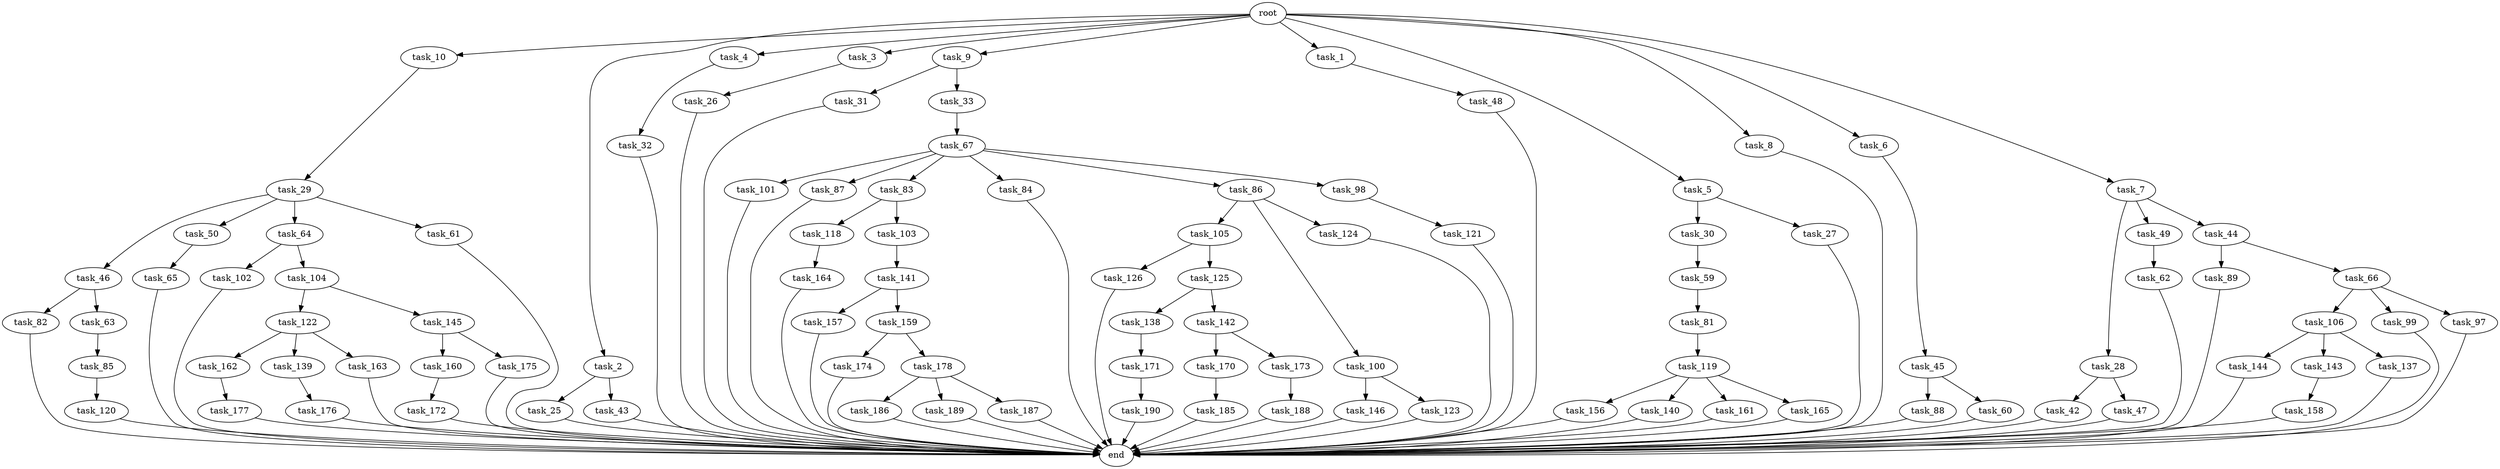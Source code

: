 digraph G {
  task_118 [size="841813590.016000"];
  task_102 [size="618475290.624000"];
  task_65 [size="429496729.600000"];
  task_176 [size="1099511627.776000"];
  task_156 [size="154618822.656000"];
  task_162 [size="68719476.736000"];
  task_158 [size="274877906.944000"];
  task_105 [size="429496729.600000"];
  task_119 [size="1391569403.904000"];
  task_45 [size="1391569403.904000"];
  task_25 [size="1391569403.904000"];
  task_144 [size="154618822.656000"];
  task_46 [size="1099511627.776000"];
  task_164 [size="1717986918.400000"];
  task_170 [size="1391569403.904000"];
  task_82 [size="429496729.600000"];
  task_10 [size="2.048000"];
  task_139 [size="68719476.736000"];
  task_28 [size="1717986918.400000"];
  task_50 [size="1099511627.776000"];
  task_31 [size="154618822.656000"];
  task_49 [size="1717986918.400000"];
  task_157 [size="429496729.600000"];
  task_146 [size="429496729.600000"];
  task_106 [size="841813590.016000"];
  task_121 [size="154618822.656000"];
  task_140 [size="154618822.656000"];
  task_190 [size="154618822.656000"];
  task_122 [size="618475290.624000"];
  task_126 [size="1717986918.400000"];
  task_159 [size="429496729.600000"];
  task_2 [size="2.048000"];
  task_67 [size="1391569403.904000"];
  task_42 [size="1391569403.904000"];
  task_186 [size="1717986918.400000"];
  task_30 [size="154618822.656000"];
  task_177 [size="618475290.624000"];
  task_160 [size="618475290.624000"];
  task_104 [size="618475290.624000"];
  task_33 [size="154618822.656000"];
  task_4 [size="2.048000"];
  task_48 [size="1391569403.904000"];
  task_27 [size="154618822.656000"];
  task_64 [size="1099511627.776000"];
  task_85 [size="274877906.944000"];
  task_100 [size="429496729.600000"];
  task_138 [size="274877906.944000"];
  task_173 [size="1391569403.904000"];
  task_172 [size="841813590.016000"];
  task_89 [size="618475290.624000"];
  task_3 [size="2.048000"];
  task_9 [size="2.048000"];
  task_32 [size="274877906.944000"];
  task_143 [size="154618822.656000"];
  task_163 [size="68719476.736000"];
  task_174 [size="1717986918.400000"];
  task_171 [size="841813590.016000"];
  task_59 [size="154618822.656000"];
  task_189 [size="1717986918.400000"];
  task_161 [size="154618822.656000"];
  task_101 [size="274877906.944000"];
  task_62 [size="68719476.736000"];
  task_1 [size="2.048000"];
  task_26 [size="1099511627.776000"];
  task_99 [size="841813590.016000"];
  task_44 [size="1717986918.400000"];
  task_5 [size="2.048000"];
  task_88 [size="1717986918.400000"];
  end [size="0.000000"];
  task_8 [size="2.048000"];
  task_87 [size="274877906.944000"];
  task_141 [size="1391569403.904000"];
  task_83 [size="274877906.944000"];
  task_63 [size="429496729.600000"];
  task_84 [size="274877906.944000"];
  task_142 [size="274877906.944000"];
  task_29 [size="68719476.736000"];
  task_145 [size="618475290.624000"];
  task_97 [size="841813590.016000"];
  task_178 [size="1717986918.400000"];
  root [size="0.000000"];
  task_187 [size="1717986918.400000"];
  task_47 [size="1391569403.904000"];
  task_123 [size="429496729.600000"];
  task_120 [size="274877906.944000"];
  task_6 [size="2.048000"];
  task_7 [size="2.048000"];
  task_185 [size="1391569403.904000"];
  task_43 [size="1391569403.904000"];
  task_61 [size="1099511627.776000"];
  task_175 [size="618475290.624000"];
  task_188 [size="1391569403.904000"];
  task_81 [size="274877906.944000"];
  task_165 [size="154618822.656000"];
  task_86 [size="274877906.944000"];
  task_98 [size="274877906.944000"];
  task_125 [size="1717986918.400000"];
  task_124 [size="429496729.600000"];
  task_137 [size="154618822.656000"];
  task_60 [size="1717986918.400000"];
  task_66 [size="618475290.624000"];
  task_103 [size="841813590.016000"];

  task_118 -> task_164 [size="838860800.000000"];
  task_102 -> end [size="1.000000"];
  task_65 -> end [size="1.000000"];
  task_176 -> end [size="1.000000"];
  task_156 -> end [size="1.000000"];
  task_162 -> task_177 [size="301989888.000000"];
  task_158 -> end [size="1.000000"];
  task_105 -> task_126 [size="838860800.000000"];
  task_105 -> task_125 [size="838860800.000000"];
  task_119 -> task_165 [size="75497472.000000"];
  task_119 -> task_161 [size="75497472.000000"];
  task_119 -> task_140 [size="75497472.000000"];
  task_119 -> task_156 [size="75497472.000000"];
  task_45 -> task_60 [size="838860800.000000"];
  task_45 -> task_88 [size="838860800.000000"];
  task_25 -> end [size="1.000000"];
  task_144 -> end [size="1.000000"];
  task_46 -> task_82 [size="209715200.000000"];
  task_46 -> task_63 [size="209715200.000000"];
  task_164 -> end [size="1.000000"];
  task_170 -> task_185 [size="679477248.000000"];
  task_82 -> end [size="1.000000"];
  task_10 -> task_29 [size="33554432.000000"];
  task_139 -> task_176 [size="536870912.000000"];
  task_28 -> task_42 [size="679477248.000000"];
  task_28 -> task_47 [size="679477248.000000"];
  task_50 -> task_65 [size="209715200.000000"];
  task_31 -> end [size="1.000000"];
  task_49 -> task_62 [size="33554432.000000"];
  task_157 -> end [size="1.000000"];
  task_146 -> end [size="1.000000"];
  task_106 -> task_143 [size="75497472.000000"];
  task_106 -> task_137 [size="75497472.000000"];
  task_106 -> task_144 [size="75497472.000000"];
  task_121 -> end [size="1.000000"];
  task_140 -> end [size="1.000000"];
  task_190 -> end [size="1.000000"];
  task_122 -> task_139 [size="33554432.000000"];
  task_122 -> task_163 [size="33554432.000000"];
  task_122 -> task_162 [size="33554432.000000"];
  task_126 -> end [size="1.000000"];
  task_159 -> task_178 [size="838860800.000000"];
  task_159 -> task_174 [size="838860800.000000"];
  task_2 -> task_43 [size="679477248.000000"];
  task_2 -> task_25 [size="679477248.000000"];
  task_67 -> task_98 [size="134217728.000000"];
  task_67 -> task_83 [size="134217728.000000"];
  task_67 -> task_86 [size="134217728.000000"];
  task_67 -> task_101 [size="134217728.000000"];
  task_67 -> task_84 [size="134217728.000000"];
  task_67 -> task_87 [size="134217728.000000"];
  task_42 -> end [size="1.000000"];
  task_186 -> end [size="1.000000"];
  task_30 -> task_59 [size="75497472.000000"];
  task_177 -> end [size="1.000000"];
  task_160 -> task_172 [size="411041792.000000"];
  task_104 -> task_145 [size="301989888.000000"];
  task_104 -> task_122 [size="301989888.000000"];
  task_33 -> task_67 [size="679477248.000000"];
  task_4 -> task_32 [size="134217728.000000"];
  task_48 -> end [size="1.000000"];
  task_27 -> end [size="1.000000"];
  task_64 -> task_102 [size="301989888.000000"];
  task_64 -> task_104 [size="301989888.000000"];
  task_85 -> task_120 [size="134217728.000000"];
  task_100 -> task_146 [size="209715200.000000"];
  task_100 -> task_123 [size="209715200.000000"];
  task_138 -> task_171 [size="411041792.000000"];
  task_173 -> task_188 [size="679477248.000000"];
  task_172 -> end [size="1.000000"];
  task_89 -> end [size="1.000000"];
  task_3 -> task_26 [size="536870912.000000"];
  task_9 -> task_33 [size="75497472.000000"];
  task_9 -> task_31 [size="75497472.000000"];
  task_32 -> end [size="1.000000"];
  task_143 -> task_158 [size="134217728.000000"];
  task_163 -> end [size="1.000000"];
  task_174 -> end [size="1.000000"];
  task_171 -> task_190 [size="75497472.000000"];
  task_59 -> task_81 [size="134217728.000000"];
  task_189 -> end [size="1.000000"];
  task_161 -> end [size="1.000000"];
  task_101 -> end [size="1.000000"];
  task_62 -> end [size="1.000000"];
  task_1 -> task_48 [size="679477248.000000"];
  task_26 -> end [size="1.000000"];
  task_99 -> end [size="1.000000"];
  task_44 -> task_66 [size="301989888.000000"];
  task_44 -> task_89 [size="301989888.000000"];
  task_5 -> task_30 [size="75497472.000000"];
  task_5 -> task_27 [size="75497472.000000"];
  task_88 -> end [size="1.000000"];
  task_8 -> end [size="1.000000"];
  task_87 -> end [size="1.000000"];
  task_141 -> task_157 [size="209715200.000000"];
  task_141 -> task_159 [size="209715200.000000"];
  task_83 -> task_118 [size="411041792.000000"];
  task_83 -> task_103 [size="411041792.000000"];
  task_63 -> task_85 [size="134217728.000000"];
  task_84 -> end [size="1.000000"];
  task_142 -> task_170 [size="679477248.000000"];
  task_142 -> task_173 [size="679477248.000000"];
  task_29 -> task_61 [size="536870912.000000"];
  task_29 -> task_50 [size="536870912.000000"];
  task_29 -> task_46 [size="536870912.000000"];
  task_29 -> task_64 [size="536870912.000000"];
  task_145 -> task_160 [size="301989888.000000"];
  task_145 -> task_175 [size="301989888.000000"];
  task_97 -> end [size="1.000000"];
  task_178 -> task_189 [size="838860800.000000"];
  task_178 -> task_186 [size="838860800.000000"];
  task_178 -> task_187 [size="838860800.000000"];
  root -> task_2 [size="1.000000"];
  root -> task_6 [size="1.000000"];
  root -> task_4 [size="1.000000"];
  root -> task_5 [size="1.000000"];
  root -> task_10 [size="1.000000"];
  root -> task_3 [size="1.000000"];
  root -> task_9 [size="1.000000"];
  root -> task_8 [size="1.000000"];
  root -> task_7 [size="1.000000"];
  root -> task_1 [size="1.000000"];
  task_187 -> end [size="1.000000"];
  task_47 -> end [size="1.000000"];
  task_123 -> end [size="1.000000"];
  task_120 -> end [size="1.000000"];
  task_6 -> task_45 [size="679477248.000000"];
  task_7 -> task_28 [size="838860800.000000"];
  task_7 -> task_49 [size="838860800.000000"];
  task_7 -> task_44 [size="838860800.000000"];
  task_185 -> end [size="1.000000"];
  task_43 -> end [size="1.000000"];
  task_61 -> end [size="1.000000"];
  task_175 -> end [size="1.000000"];
  task_188 -> end [size="1.000000"];
  task_81 -> task_119 [size="679477248.000000"];
  task_165 -> end [size="1.000000"];
  task_86 -> task_124 [size="209715200.000000"];
  task_86 -> task_105 [size="209715200.000000"];
  task_86 -> task_100 [size="209715200.000000"];
  task_98 -> task_121 [size="75497472.000000"];
  task_125 -> task_138 [size="134217728.000000"];
  task_125 -> task_142 [size="134217728.000000"];
  task_124 -> end [size="1.000000"];
  task_137 -> end [size="1.000000"];
  task_60 -> end [size="1.000000"];
  task_66 -> task_106 [size="411041792.000000"];
  task_66 -> task_97 [size="411041792.000000"];
  task_66 -> task_99 [size="411041792.000000"];
  task_103 -> task_141 [size="679477248.000000"];
}
